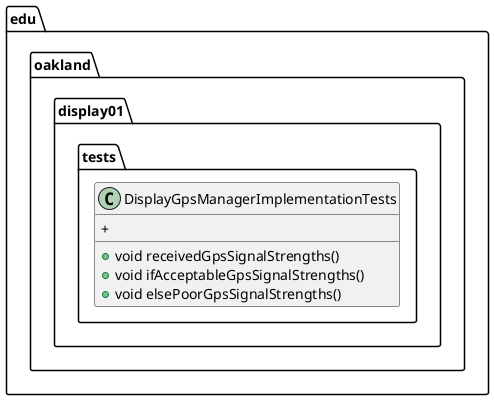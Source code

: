 @startuml DisplayGpsManagerImplementationTests

package edu.oakland.display01.tests {
    class DisplayGpsManagerImplementationTests {
        + void receivedGpsSignalStrengths()
        + void ifAcceptableGpsSignalStrengths()
        + void elsePoorGpsSignalStrengths()
        + 
    }
}

@enduml
